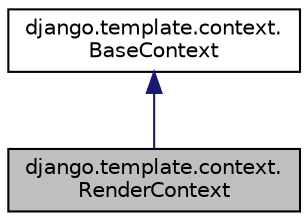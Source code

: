 digraph "django.template.context.RenderContext"
{
 // LATEX_PDF_SIZE
  edge [fontname="Helvetica",fontsize="10",labelfontname="Helvetica",labelfontsize="10"];
  node [fontname="Helvetica",fontsize="10",shape=record];
  Node1 [label="django.template.context.\lRenderContext",height=0.2,width=0.4,color="black", fillcolor="grey75", style="filled", fontcolor="black",tooltip=" "];
  Node2 -> Node1 [dir="back",color="midnightblue",fontsize="10",style="solid"];
  Node2 [label="django.template.context.\lBaseContext",height=0.2,width=0.4,color="black", fillcolor="white", style="filled",URL="$classdjango_1_1template_1_1context_1_1_base_context.html",tooltip=" "];
}
